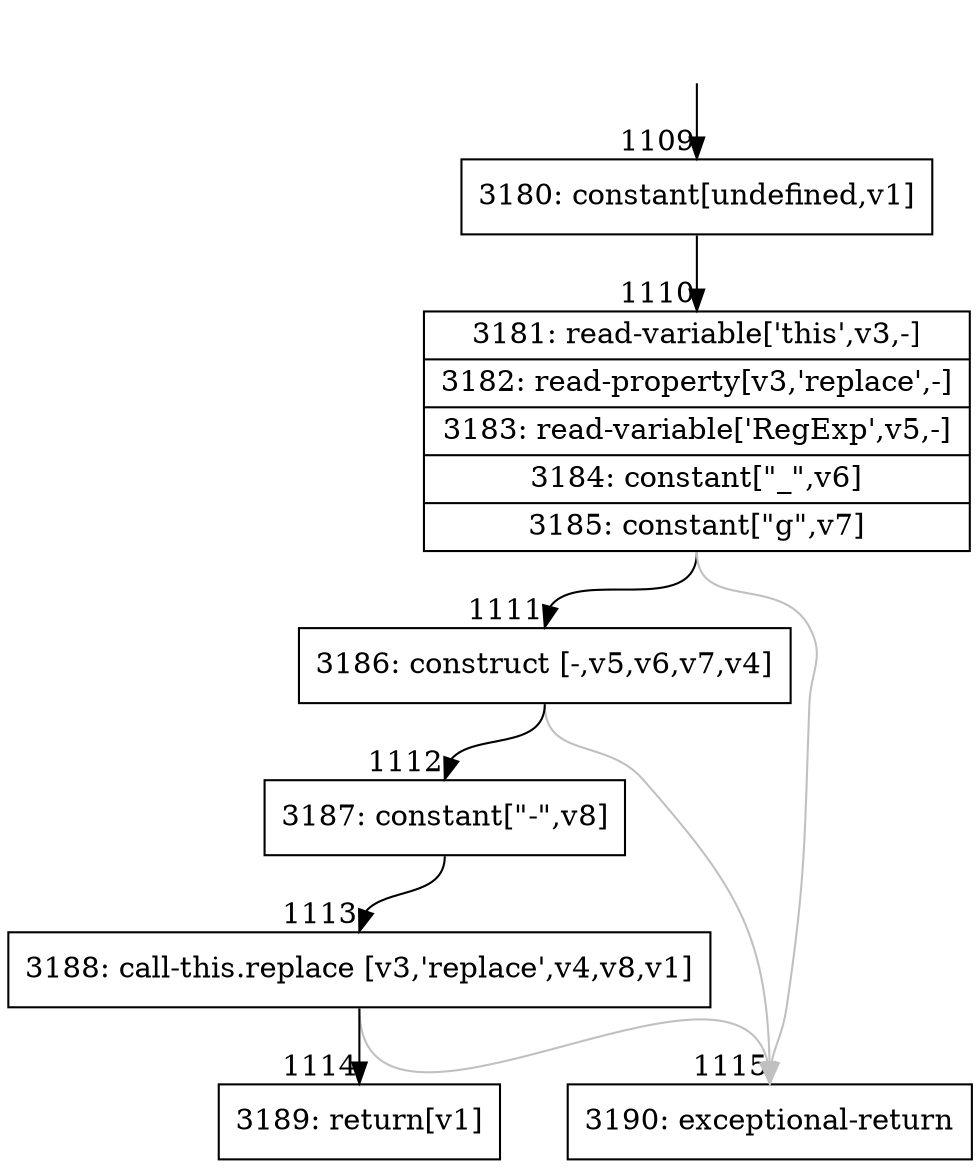 digraph {
rankdir="TD"
BB_entry94[shape=none,label=""];
BB_entry94 -> BB1109 [tailport=s, headport=n, headlabel="    1109"]
BB1109 [shape=record label="{3180: constant[undefined,v1]}" ] 
BB1109 -> BB1110 [tailport=s, headport=n, headlabel="      1110"]
BB1110 [shape=record label="{3181: read-variable['this',v3,-]|3182: read-property[v3,'replace',-]|3183: read-variable['RegExp',v5,-]|3184: constant[\"_\",v6]|3185: constant[\"g\",v7]}" ] 
BB1110 -> BB1111 [tailport=s, headport=n, headlabel="      1111"]
BB1110 -> BB1115 [tailport=s, headport=n, color=gray, headlabel="      1115"]
BB1111 [shape=record label="{3186: construct [-,v5,v6,v7,v4]}" ] 
BB1111 -> BB1112 [tailport=s, headport=n, headlabel="      1112"]
BB1111 -> BB1115 [tailport=s, headport=n, color=gray]
BB1112 [shape=record label="{3187: constant[\"-\",v8]}" ] 
BB1112 -> BB1113 [tailport=s, headport=n, headlabel="      1113"]
BB1113 [shape=record label="{3188: call-this.replace [v3,'replace',v4,v8,v1]}" ] 
BB1113 -> BB1114 [tailport=s, headport=n, headlabel="      1114"]
BB1113 -> BB1115 [tailport=s, headport=n, color=gray]
BB1114 [shape=record label="{3189: return[v1]}" ] 
BB1115 [shape=record label="{3190: exceptional-return}" ] 
//#$~ 708
}
